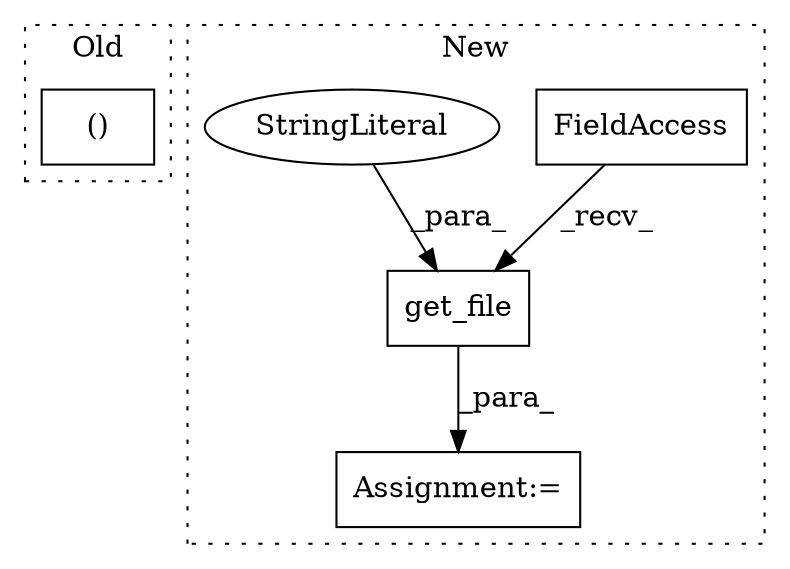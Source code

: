 digraph G {
subgraph cluster0 {
1 [label="()" a="106" s="1373" l="31" shape="box"];
label = "Old";
style="dotted";
}
subgraph cluster1 {
2 [label="get_file" a="32" s="916,949" l="9,1" shape="box"];
3 [label="FieldAccess" a="22" s="893" l="22" shape="box"];
4 [label="StringLiteral" a="45" s="925" l="10" shape="ellipse"];
5 [label="Assignment:=" a="7" s="892" l="1" shape="box"];
label = "New";
style="dotted";
}
2 -> 5 [label="_para_"];
3 -> 2 [label="_recv_"];
4 -> 2 [label="_para_"];
}